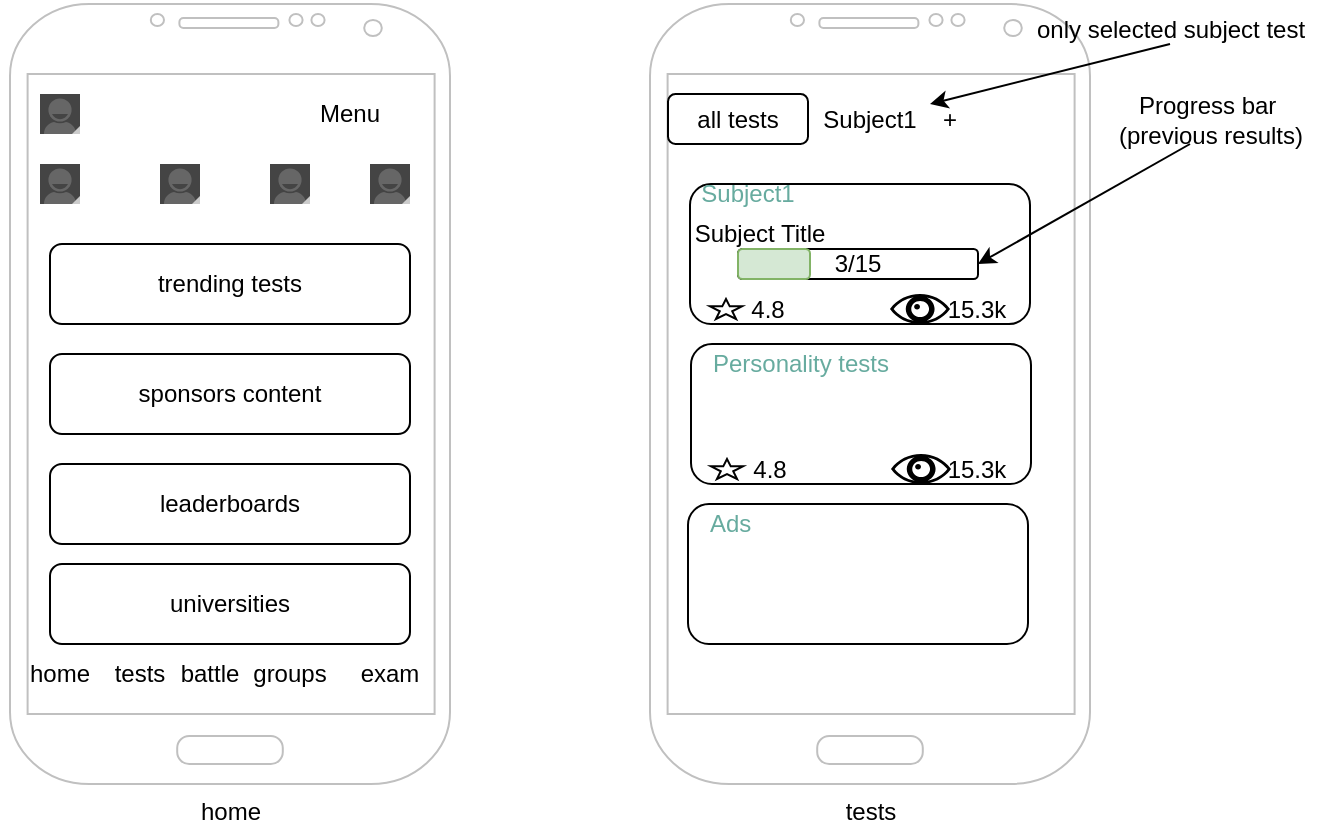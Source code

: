 <mxfile version="24.8.4">
  <diagram name="Page-1" id="123cZ_OKSwIK1ZScKi5q">
    <mxGraphModel dx="1436" dy="829" grid="1" gridSize="10" guides="1" tooltips="1" connect="1" arrows="1" fold="1" page="1" pageScale="1" pageWidth="827" pageHeight="1169" math="0" shadow="0">
      <root>
        <mxCell id="0" />
        <mxCell id="1" parent="0" />
        <mxCell id="wzdESjiVcGSlcyJqAEbl-3" value="home" style="verticalLabelPosition=bottom;verticalAlign=top;html=1;shadow=0;dashed=0;strokeWidth=1;shape=mxgraph.android.phone2;strokeColor=#c0c0c0;" vertex="1" parent="1">
          <mxGeometry x="50" y="290" width="220" height="390" as="geometry" />
        </mxCell>
        <mxCell id="wzdESjiVcGSlcyJqAEbl-4" value="" style="verticalLabelPosition=bottom;verticalAlign=top;html=1;shadow=0;dashed=0;strokeWidth=1;shape=mxgraph.android.contact_badge_normal;sketch=0;" vertex="1" parent="1">
          <mxGeometry x="65" y="335" width="20" height="20" as="geometry" />
        </mxCell>
        <mxCell id="wzdESjiVcGSlcyJqAEbl-7" value="Menu" style="text;html=1;align=center;verticalAlign=middle;whiteSpace=wrap;rounded=0;" vertex="1" parent="1">
          <mxGeometry x="190" y="330" width="60" height="30" as="geometry" />
        </mxCell>
        <mxCell id="wzdESjiVcGSlcyJqAEbl-8" value="" style="verticalLabelPosition=bottom;verticalAlign=top;html=1;shadow=0;dashed=0;strokeWidth=1;shape=mxgraph.android.contact_badge_normal;sketch=0;" vertex="1" parent="1">
          <mxGeometry x="65" y="370" width="20" height="20" as="geometry" />
        </mxCell>
        <mxCell id="wzdESjiVcGSlcyJqAEbl-9" value="" style="verticalLabelPosition=bottom;verticalAlign=top;html=1;shadow=0;dashed=0;strokeWidth=1;shape=mxgraph.android.contact_badge_normal;sketch=0;" vertex="1" parent="1">
          <mxGeometry x="125" y="370" width="20" height="20" as="geometry" />
        </mxCell>
        <mxCell id="wzdESjiVcGSlcyJqAEbl-10" value="" style="verticalLabelPosition=bottom;verticalAlign=top;html=1;shadow=0;dashed=0;strokeWidth=1;shape=mxgraph.android.contact_badge_normal;sketch=0;" vertex="1" parent="1">
          <mxGeometry x="180" y="370" width="20" height="20" as="geometry" />
        </mxCell>
        <mxCell id="wzdESjiVcGSlcyJqAEbl-11" value="" style="verticalLabelPosition=bottom;verticalAlign=top;html=1;shadow=0;dashed=0;strokeWidth=1;shape=mxgraph.android.contact_badge_normal;sketch=0;" vertex="1" parent="1">
          <mxGeometry x="230" y="370" width="20" height="20" as="geometry" />
        </mxCell>
        <mxCell id="wzdESjiVcGSlcyJqAEbl-12" value="home" style="text;html=1;align=center;verticalAlign=middle;whiteSpace=wrap;rounded=0;" vertex="1" parent="1">
          <mxGeometry x="45" y="610" width="60" height="30" as="geometry" />
        </mxCell>
        <mxCell id="wzdESjiVcGSlcyJqAEbl-13" value="tests" style="text;html=1;align=center;verticalAlign=middle;whiteSpace=wrap;rounded=0;" vertex="1" parent="1">
          <mxGeometry x="85" y="610" width="60" height="30" as="geometry" />
        </mxCell>
        <mxCell id="wzdESjiVcGSlcyJqAEbl-14" value="battle" style="text;html=1;align=center;verticalAlign=middle;whiteSpace=wrap;rounded=0;" vertex="1" parent="1">
          <mxGeometry x="120" y="610" width="60" height="30" as="geometry" />
        </mxCell>
        <mxCell id="wzdESjiVcGSlcyJqAEbl-15" value="groups" style="text;html=1;align=center;verticalAlign=middle;whiteSpace=wrap;rounded=0;" vertex="1" parent="1">
          <mxGeometry x="160" y="610" width="60" height="30" as="geometry" />
        </mxCell>
        <mxCell id="wzdESjiVcGSlcyJqAEbl-16" value="exam" style="text;html=1;align=center;verticalAlign=middle;whiteSpace=wrap;rounded=0;" vertex="1" parent="1">
          <mxGeometry x="210" y="610" width="60" height="30" as="geometry" />
        </mxCell>
        <mxCell id="wzdESjiVcGSlcyJqAEbl-19" value="trending tests" style="rounded=1;whiteSpace=wrap;html=1;" vertex="1" parent="1">
          <mxGeometry x="70" y="410" width="180" height="40" as="geometry" />
        </mxCell>
        <mxCell id="wzdESjiVcGSlcyJqAEbl-20" value="sponsors content" style="rounded=1;whiteSpace=wrap;html=1;" vertex="1" parent="1">
          <mxGeometry x="70" y="465" width="180" height="40" as="geometry" />
        </mxCell>
        <mxCell id="wzdESjiVcGSlcyJqAEbl-21" value="leaderboards" style="rounded=1;whiteSpace=wrap;html=1;" vertex="1" parent="1">
          <mxGeometry x="70" y="520" width="180" height="40" as="geometry" />
        </mxCell>
        <mxCell id="wzdESjiVcGSlcyJqAEbl-22" value="universities" style="rounded=1;whiteSpace=wrap;html=1;" vertex="1" parent="1">
          <mxGeometry x="70" y="570" width="180" height="40" as="geometry" />
        </mxCell>
        <mxCell id="wzdESjiVcGSlcyJqAEbl-24" value="tests" style="verticalLabelPosition=bottom;verticalAlign=top;html=1;shadow=0;dashed=0;strokeWidth=1;shape=mxgraph.android.phone2;strokeColor=#c0c0c0;" vertex="1" parent="1">
          <mxGeometry x="370" y="290" width="220" height="390" as="geometry" />
        </mxCell>
        <mxCell id="wzdESjiVcGSlcyJqAEbl-25" value="all tests" style="rounded=1;whiteSpace=wrap;html=1;" vertex="1" parent="1">
          <mxGeometry x="379" y="335" width="70" height="25" as="geometry" />
        </mxCell>
        <mxCell id="wzdESjiVcGSlcyJqAEbl-26" value="Subject1" style="text;html=1;align=center;verticalAlign=middle;whiteSpace=wrap;rounded=0;" vertex="1" parent="1">
          <mxGeometry x="450" y="332.5" width="60" height="30" as="geometry" />
        </mxCell>
        <mxCell id="wzdESjiVcGSlcyJqAEbl-28" value="+" style="text;html=1;align=center;verticalAlign=middle;whiteSpace=wrap;rounded=0;" vertex="1" parent="1">
          <mxGeometry x="490" y="332.5" width="60" height="30" as="geometry" />
        </mxCell>
        <mxCell id="wzdESjiVcGSlcyJqAEbl-29" value="" style="rounded=1;whiteSpace=wrap;html=1;" vertex="1" parent="1">
          <mxGeometry x="390" y="380" width="170" height="70" as="geometry" />
        </mxCell>
        <mxCell id="wzdESjiVcGSlcyJqAEbl-32" value="Subject1" style="text;html=1;align=center;verticalAlign=middle;whiteSpace=wrap;rounded=0;fontColor=#67AB9F;" vertex="1" parent="1">
          <mxGeometry x="389" y="370" width="60" height="30" as="geometry" />
        </mxCell>
        <mxCell id="wzdESjiVcGSlcyJqAEbl-33" value="Subject Title" style="text;html=1;align=center;verticalAlign=middle;whiteSpace=wrap;rounded=0;fontColor=#000000;" vertex="1" parent="1">
          <mxGeometry x="390" y="390" width="70" height="30" as="geometry" />
        </mxCell>
        <mxCell id="wzdESjiVcGSlcyJqAEbl-34" value="" style="group" vertex="1" connectable="0" parent="1">
          <mxGeometry x="414" y="412.5" width="120" height="15" as="geometry" />
        </mxCell>
        <mxCell id="wzdESjiVcGSlcyJqAEbl-30" value="3/15" style="rounded=1;whiteSpace=wrap;html=1;" vertex="1" parent="wzdESjiVcGSlcyJqAEbl-34">
          <mxGeometry width="120" height="15" as="geometry" />
        </mxCell>
        <mxCell id="wzdESjiVcGSlcyJqAEbl-31" value="" style="rounded=1;whiteSpace=wrap;html=1;fillColor=#d5e8d4;strokeColor=#82b366;" vertex="1" parent="wzdESjiVcGSlcyJqAEbl-34">
          <mxGeometry width="36" height="15" as="geometry" />
        </mxCell>
        <mxCell id="wzdESjiVcGSlcyJqAEbl-42" value="" style="group" vertex="1" connectable="0" parent="1">
          <mxGeometry x="490" y="430" width="70" height="25" as="geometry" />
        </mxCell>
        <mxCell id="wzdESjiVcGSlcyJqAEbl-38" value="" style="group" vertex="1" connectable="0" parent="wzdESjiVcGSlcyJqAEbl-42">
          <mxGeometry x="30" width="40" height="25" as="geometry" />
        </mxCell>
        <mxCell id="wzdESjiVcGSlcyJqAEbl-40" value="15.3k" style="text;html=1;align=center;verticalAlign=middle;whiteSpace=wrap;rounded=0;fontColor=#000000;" vertex="1" parent="wzdESjiVcGSlcyJqAEbl-38">
          <mxGeometry x="0.952" width="24.762" height="25" as="geometry" />
        </mxCell>
        <mxCell id="wzdESjiVcGSlcyJqAEbl-41" value="" style="shape=mxgraph.signs.healthcare.eye;html=1;pointerEvents=1;fillColor=#000000;strokeColor=none;verticalLabelPosition=bottom;verticalAlign=top;align=center;" vertex="1" parent="wzdESjiVcGSlcyJqAEbl-42">
          <mxGeometry y="5" width="30" height="15" as="geometry" />
        </mxCell>
        <mxCell id="wzdESjiVcGSlcyJqAEbl-43" value="" style="group" vertex="1" connectable="0" parent="1">
          <mxGeometry x="400" y="430" width="58" height="25" as="geometry" />
        </mxCell>
        <mxCell id="wzdESjiVcGSlcyJqAEbl-37" value="" style="group" vertex="1" connectable="0" parent="wzdESjiVcGSlcyJqAEbl-43">
          <mxGeometry x="16" width="42" height="25" as="geometry" />
        </mxCell>
        <mxCell id="wzdESjiVcGSlcyJqAEbl-36" value="4.8" style="text;html=1;align=center;verticalAlign=middle;whiteSpace=wrap;rounded=0;fontColor=#000000;" vertex="1" parent="wzdESjiVcGSlcyJqAEbl-37">
          <mxGeometry width="26" height="25" as="geometry" />
        </mxCell>
        <mxCell id="wzdESjiVcGSlcyJqAEbl-35" value="" style="verticalLabelPosition=bottom;verticalAlign=top;html=1;shape=mxgraph.basic.star" vertex="1" parent="wzdESjiVcGSlcyJqAEbl-43">
          <mxGeometry y="7.5" width="16" height="10" as="geometry" />
        </mxCell>
        <mxCell id="wzdESjiVcGSlcyJqAEbl-44" value="" style="endArrow=classic;html=1;rounded=0;entryX=1;entryY=0.5;entryDx=0;entryDy=0;" edge="1" parent="1" target="wzdESjiVcGSlcyJqAEbl-30">
          <mxGeometry width="50" height="50" relative="1" as="geometry">
            <mxPoint x="640" y="360" as="sourcePoint" />
            <mxPoint x="610" y="550" as="targetPoint" />
          </mxGeometry>
        </mxCell>
        <mxCell id="wzdESjiVcGSlcyJqAEbl-45" value="Progress bar&amp;nbsp;&lt;div&gt;(previous results)&lt;/div&gt;" style="text;html=1;align=center;verticalAlign=middle;resizable=0;points=[];autosize=1;strokeColor=none;fillColor=none;" vertex="1" parent="1">
          <mxGeometry x="590" y="327.5" width="120" height="40" as="geometry" />
        </mxCell>
        <mxCell id="wzdESjiVcGSlcyJqAEbl-46" value="" style="endArrow=classic;html=1;rounded=0;" edge="1" parent="1" target="wzdESjiVcGSlcyJqAEbl-26">
          <mxGeometry width="50" height="50" relative="1" as="geometry">
            <mxPoint x="630" y="310" as="sourcePoint" />
            <mxPoint x="544" y="430" as="targetPoint" />
          </mxGeometry>
        </mxCell>
        <mxCell id="wzdESjiVcGSlcyJqAEbl-47" value="only selected subject test" style="text;html=1;align=center;verticalAlign=middle;resizable=0;points=[];autosize=1;strokeColor=none;fillColor=none;" vertex="1" parent="1">
          <mxGeometry x="550" y="288" width="160" height="30" as="geometry" />
        </mxCell>
        <mxCell id="wzdESjiVcGSlcyJqAEbl-48" value="" style="rounded=1;whiteSpace=wrap;html=1;" vertex="1" parent="1">
          <mxGeometry x="390.5" y="460" width="170" height="70" as="geometry" />
        </mxCell>
        <mxCell id="wzdESjiVcGSlcyJqAEbl-49" value="Personality tests" style="text;html=1;align=center;verticalAlign=middle;whiteSpace=wrap;rounded=0;fontColor=#67AB9F;" vertex="1" parent="1">
          <mxGeometry x="399.5" y="455" width="90.5" height="30" as="geometry" />
        </mxCell>
        <mxCell id="wzdESjiVcGSlcyJqAEbl-54" value="" style="group" vertex="1" connectable="0" parent="1">
          <mxGeometry x="490.5" y="510" width="70" height="25" as="geometry" />
        </mxCell>
        <mxCell id="wzdESjiVcGSlcyJqAEbl-55" value="" style="group" vertex="1" connectable="0" parent="wzdESjiVcGSlcyJqAEbl-54">
          <mxGeometry x="30" width="40" height="25" as="geometry" />
        </mxCell>
        <mxCell id="wzdESjiVcGSlcyJqAEbl-56" value="15.3k" style="text;html=1;align=center;verticalAlign=middle;whiteSpace=wrap;rounded=0;fontColor=#000000;" vertex="1" parent="wzdESjiVcGSlcyJqAEbl-55">
          <mxGeometry x="0.952" width="24.762" height="25" as="geometry" />
        </mxCell>
        <mxCell id="wzdESjiVcGSlcyJqAEbl-57" value="" style="shape=mxgraph.signs.healthcare.eye;html=1;pointerEvents=1;fillColor=#000000;strokeColor=none;verticalLabelPosition=bottom;verticalAlign=top;align=center;" vertex="1" parent="wzdESjiVcGSlcyJqAEbl-54">
          <mxGeometry y="5" width="30" height="15" as="geometry" />
        </mxCell>
        <mxCell id="wzdESjiVcGSlcyJqAEbl-58" value="" style="group" vertex="1" connectable="0" parent="1">
          <mxGeometry x="400.5" y="510" width="58" height="25" as="geometry" />
        </mxCell>
        <mxCell id="wzdESjiVcGSlcyJqAEbl-59" value="" style="group" vertex="1" connectable="0" parent="wzdESjiVcGSlcyJqAEbl-58">
          <mxGeometry x="16" width="42" height="25" as="geometry" />
        </mxCell>
        <mxCell id="wzdESjiVcGSlcyJqAEbl-60" value="4.8" style="text;html=1;align=center;verticalAlign=middle;whiteSpace=wrap;rounded=0;fontColor=#000000;" vertex="1" parent="wzdESjiVcGSlcyJqAEbl-59">
          <mxGeometry width="26" height="25" as="geometry" />
        </mxCell>
        <mxCell id="wzdESjiVcGSlcyJqAEbl-61" value="" style="verticalLabelPosition=bottom;verticalAlign=top;html=1;shape=mxgraph.basic.star" vertex="1" parent="wzdESjiVcGSlcyJqAEbl-58">
          <mxGeometry y="7.5" width="16" height="10" as="geometry" />
        </mxCell>
        <mxCell id="wzdESjiVcGSlcyJqAEbl-62" value="" style="rounded=1;whiteSpace=wrap;html=1;" vertex="1" parent="1">
          <mxGeometry x="389" y="540" width="170" height="70" as="geometry" />
        </mxCell>
        <mxCell id="wzdESjiVcGSlcyJqAEbl-63" value="Ads" style="text;html=1;align=left;verticalAlign=middle;whiteSpace=wrap;rounded=0;fontColor=#67AB9F;" vertex="1" parent="1">
          <mxGeometry x="398" y="535" width="90.5" height="30" as="geometry" />
        </mxCell>
      </root>
    </mxGraphModel>
  </diagram>
</mxfile>
